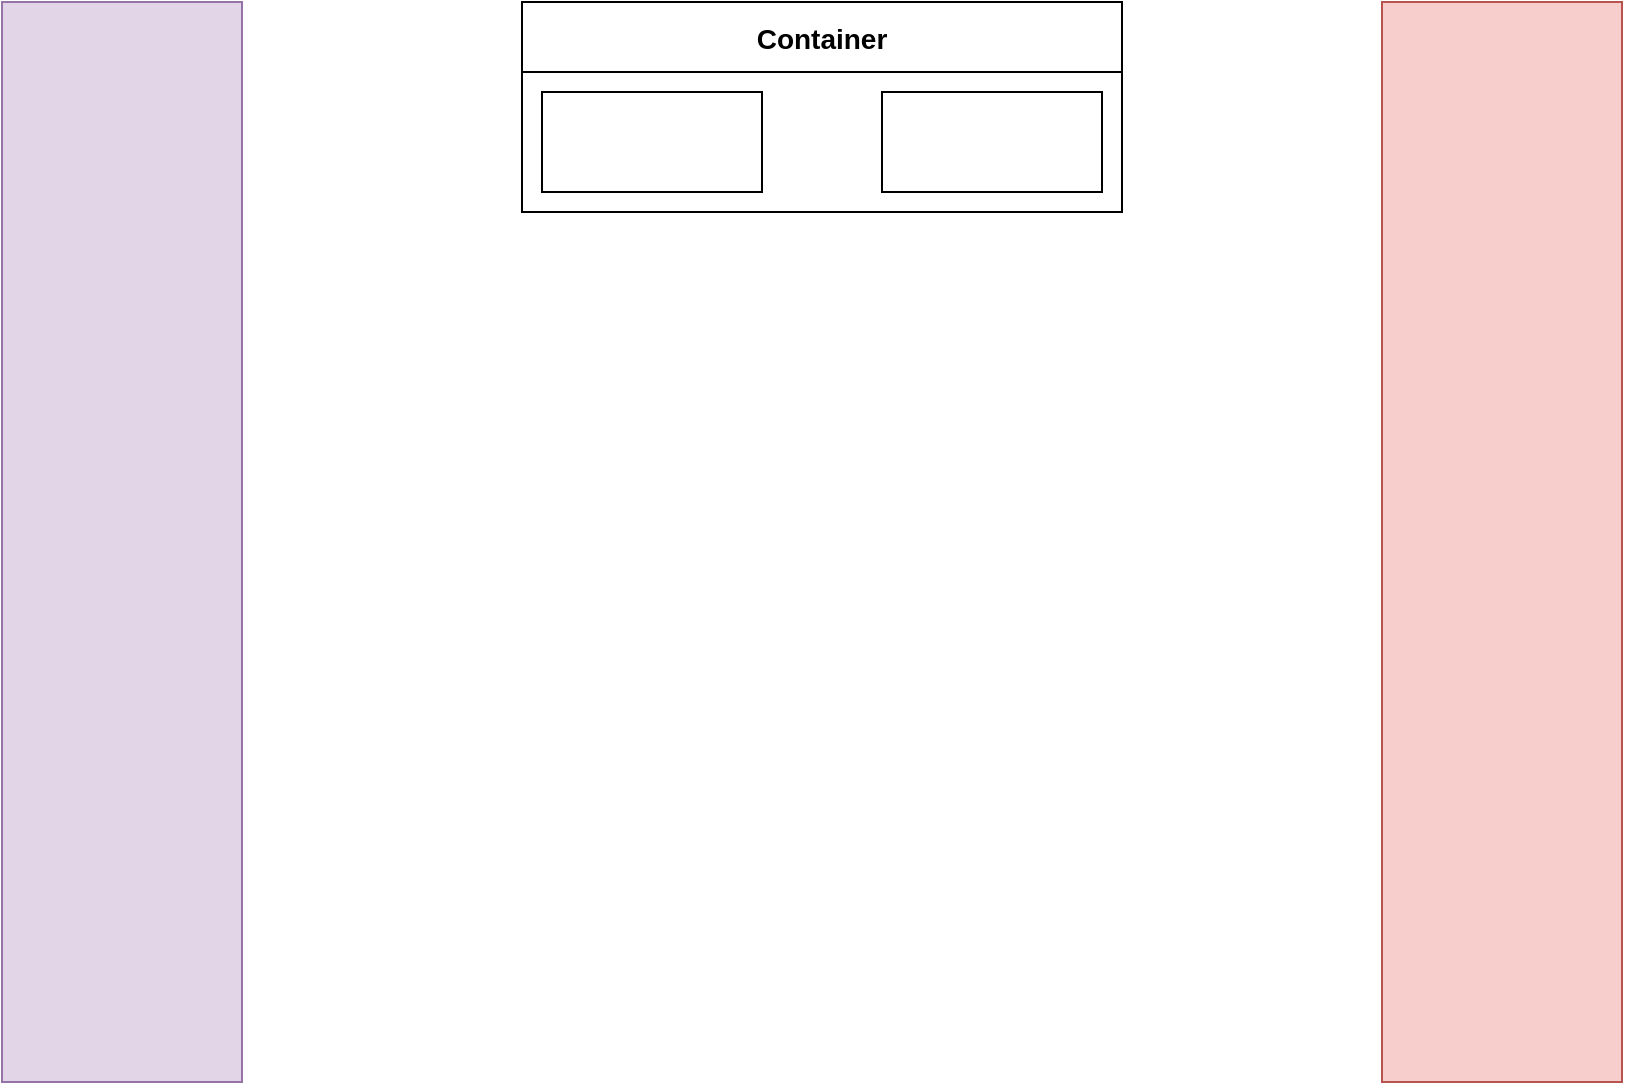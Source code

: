 <mxfile version="17.4.4" type="github">
  <diagram name="Page-1" id="5d7acffa-a066-3a61-03fe-96351882024d">
    <mxGraphModel dx="1021" dy="548" grid="1" gridSize="10" guides="1" tooltips="1" connect="1" arrows="1" fold="1" page="1" pageScale="1" pageWidth="1100" pageHeight="850" background="#ffffff" math="0" shadow="0">
      <root>
        <mxCell id="0" />
        <mxCell id="1" parent="0" />
        <mxCell id="ARuOVk7Q3wwpbp2ctb0l-2" value="" style="rounded=0;whiteSpace=wrap;html=1;fillColor=#e1d5e7;strokeColor=#9673a6;" vertex="1" parent="1">
          <mxGeometry x="230" y="155" width="120" height="540" as="geometry" />
        </mxCell>
        <mxCell id="ARuOVk7Q3wwpbp2ctb0l-3" value="" style="rounded=0;whiteSpace=wrap;html=1;fillColor=#f8cecc;strokeColor=#b85450;" vertex="1" parent="1">
          <mxGeometry x="920" y="155" width="120" height="540" as="geometry" />
        </mxCell>
        <mxCell id="ARuOVk7Q3wwpbp2ctb0l-4" value="Container" style="swimlane;startSize=35;fontSize=14;" vertex="1" parent="1">
          <mxGeometry x="490" y="155" width="300" height="105" as="geometry" />
        </mxCell>
        <mxCell id="ARuOVk7Q3wwpbp2ctb0l-5" value="" style="rounded=0;whiteSpace=wrap;html=1;fontSize=14;" vertex="1" parent="ARuOVk7Q3wwpbp2ctb0l-4">
          <mxGeometry x="10" y="45" width="110" height="50" as="geometry" />
        </mxCell>
        <mxCell id="ARuOVk7Q3wwpbp2ctb0l-6" value="" style="rounded=0;whiteSpace=wrap;html=1;fontSize=14;" vertex="1" parent="ARuOVk7Q3wwpbp2ctb0l-4">
          <mxGeometry x="180" y="45" width="110" height="50" as="geometry" />
        </mxCell>
      </root>
    </mxGraphModel>
  </diagram>
</mxfile>
